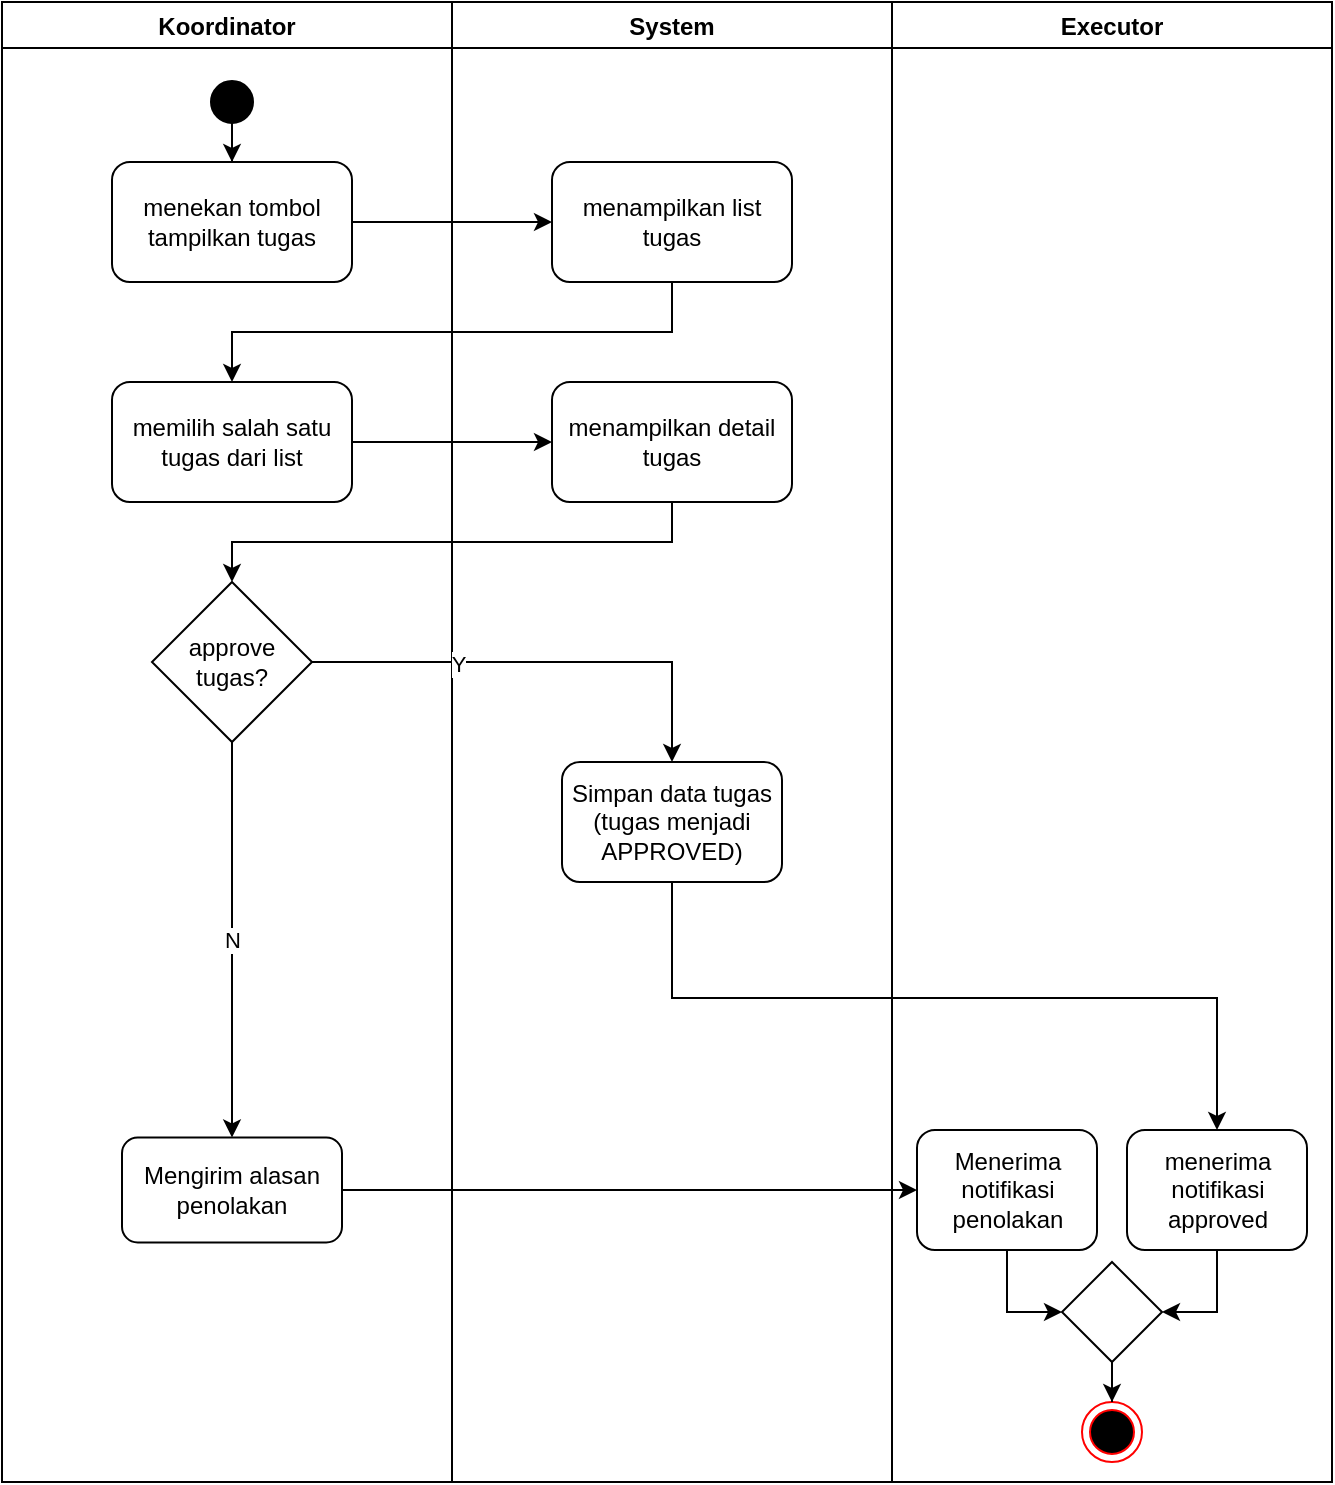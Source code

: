 <mxfile version="20.3.0" type="device"><diagram id="C5RBs43oDa-KdzZeNtuy" name="Page-1"><mxGraphModel dx="1597" dy="802" grid="1" gridSize="10" guides="1" tooltips="1" connect="1" arrows="1" fold="1" page="1" pageScale="1" pageWidth="827" pageHeight="1169" math="0" shadow="0"><root><mxCell id="WIyWlLk6GJQsqaUBKTNV-0"/><mxCell id="WIyWlLk6GJQsqaUBKTNV-1" parent="WIyWlLk6GJQsqaUBKTNV-0"/><mxCell id="cAwhZsbdI4KBjKKJbmW_-9" value="Executor" style="swimlane;" vertex="1" parent="WIyWlLk6GJQsqaUBKTNV-1"><mxGeometry x="540" y="20" width="220" height="740" as="geometry"/></mxCell><mxCell id="cAwhZsbdI4KBjKKJbmW_-13" value="N" style="edgeStyle=orthogonalEdgeStyle;rounded=0;orthogonalLoop=1;jettySize=auto;html=1;exitX=0.5;exitY=1;exitDx=0;exitDy=0;entryX=0.5;entryY=0;entryDx=0;entryDy=0;" edge="1" parent="cAwhZsbdI4KBjKKJbmW_-9" target="cAwhZsbdI4KBjKKJbmW_-12"><mxGeometry relative="1" as="geometry"><mxPoint x="135" y="370" as="sourcePoint"/></mxGeometry></mxCell><mxCell id="cAwhZsbdI4KBjKKJbmW_-23" style="edgeStyle=orthogonalEdgeStyle;rounded=0;orthogonalLoop=1;jettySize=auto;html=1;entryX=1;entryY=0.5;entryDx=0;entryDy=0;" edge="1" parent="cAwhZsbdI4KBjKKJbmW_-9" source="yhnIZTpvi-da1Elam6mU-28" target="cAwhZsbdI4KBjKKJbmW_-21"><mxGeometry relative="1" as="geometry"/></mxCell><mxCell id="yhnIZTpvi-da1Elam6mU-28" value="menerima notifikasi approved" style="rounded=1;whiteSpace=wrap;html=1;" parent="cAwhZsbdI4KBjKKJbmW_-9" vertex="1"><mxGeometry x="117.5" y="564" width="90" height="60" as="geometry"/></mxCell><mxCell id="cAwhZsbdI4KBjKKJbmW_-22" style="edgeStyle=orthogonalEdgeStyle;rounded=0;orthogonalLoop=1;jettySize=auto;html=1;entryX=0;entryY=0.5;entryDx=0;entryDy=0;" edge="1" parent="cAwhZsbdI4KBjKKJbmW_-9" source="yhnIZTpvi-da1Elam6mU-31" target="cAwhZsbdI4KBjKKJbmW_-21"><mxGeometry relative="1" as="geometry"/></mxCell><mxCell id="yhnIZTpvi-da1Elam6mU-31" value="Menerima notifikasi penolakan" style="rounded=1;whiteSpace=wrap;html=1;" parent="cAwhZsbdI4KBjKKJbmW_-9" vertex="1"><mxGeometry x="12.5" y="564" width="90" height="60" as="geometry"/></mxCell><mxCell id="yhnIZTpvi-da1Elam6mU-33" value="" style="ellipse;html=1;shape=endState;fillColor=#000000;strokeColor=#ff0000;" parent="cAwhZsbdI4KBjKKJbmW_-9" vertex="1"><mxGeometry x="95" y="700" width="30" height="30" as="geometry"/></mxCell><mxCell id="cAwhZsbdI4KBjKKJbmW_-24" style="edgeStyle=orthogonalEdgeStyle;rounded=0;orthogonalLoop=1;jettySize=auto;html=1;entryX=0.5;entryY=0;entryDx=0;entryDy=0;" edge="1" parent="cAwhZsbdI4KBjKKJbmW_-9" source="cAwhZsbdI4KBjKKJbmW_-21" target="yhnIZTpvi-da1Elam6mU-33"><mxGeometry relative="1" as="geometry"/></mxCell><mxCell id="cAwhZsbdI4KBjKKJbmW_-21" value="" style="rhombus;whiteSpace=wrap;html=1;" vertex="1" parent="cAwhZsbdI4KBjKKJbmW_-9"><mxGeometry x="85" y="630" width="50" height="50" as="geometry"/></mxCell><mxCell id="cAwhZsbdI4KBjKKJbmW_-4" value="System" style="swimlane;" vertex="1" parent="WIyWlLk6GJQsqaUBKTNV-1"><mxGeometry x="320" y="20" width="220" height="740" as="geometry"/></mxCell><mxCell id="cAwhZsbdI4KBjKKJbmW_-8" value="N" style="edgeStyle=orthogonalEdgeStyle;rounded=0;orthogonalLoop=1;jettySize=auto;html=1;exitX=0.5;exitY=1;exitDx=0;exitDy=0;entryX=0.5;entryY=0;entryDx=0;entryDy=0;" edge="1" parent="cAwhZsbdI4KBjKKJbmW_-4" target="cAwhZsbdI4KBjKKJbmW_-7"><mxGeometry relative="1" as="geometry"><mxPoint x="135" y="370" as="sourcePoint"/></mxGeometry></mxCell><mxCell id="yhnIZTpvi-da1Elam6mU-13" value="Simpan data tugas (tugas menjadi APPROVED)" style="rounded=1;whiteSpace=wrap;html=1;" parent="cAwhZsbdI4KBjKKJbmW_-4" vertex="1"><mxGeometry x="55" y="380" width="110" height="60" as="geometry"/></mxCell><mxCell id="yhnIZTpvi-da1Elam6mU-12" value="menampilkan list tugas" style="rounded=1;whiteSpace=wrap;html=1;" parent="cAwhZsbdI4KBjKKJbmW_-4" vertex="1"><mxGeometry x="50" y="80" width="120" height="60" as="geometry"/></mxCell><mxCell id="yhnIZTpvi-da1Elam6mU-37" value="menampilkan detail tugas" style="rounded=1;whiteSpace=wrap;html=1;" parent="cAwhZsbdI4KBjKKJbmW_-4" vertex="1"><mxGeometry x="50" y="190" width="120" height="60" as="geometry"/></mxCell><mxCell id="cAwhZsbdI4KBjKKJbmW_-1" value="Koordinator" style="swimlane;" vertex="1" parent="WIyWlLk6GJQsqaUBKTNV-1"><mxGeometry x="95" y="20" width="225" height="740" as="geometry"/></mxCell><mxCell id="cAwhZsbdI4KBjKKJbmW_-0" value="" style="strokeWidth=2;html=1;shape=mxgraph.flowchart.start_2;whiteSpace=wrap;fillColor=#000000;container=0;" vertex="1" parent="cAwhZsbdI4KBjKKJbmW_-1"><mxGeometry x="105" y="40" width="20" height="20" as="geometry"/></mxCell><mxCell id="yhnIZTpvi-da1Elam6mU-23" value="approve tugas?" style="rhombus;whiteSpace=wrap;html=1;" parent="cAwhZsbdI4KBjKKJbmW_-1" vertex="1"><mxGeometry x="75" y="290" width="80" height="80" as="geometry"/></mxCell><mxCell id="yhnIZTpvi-da1Elam6mU-14" value="Mengirim alasan penolakan" style="rounded=1;whiteSpace=wrap;html=1;" parent="cAwhZsbdI4KBjKKJbmW_-1" vertex="1"><mxGeometry x="60" y="567.75" width="110" height="52.5" as="geometry"/></mxCell><mxCell id="yhnIZTpvi-da1Elam6mU-25" value="N" style="edgeStyle=orthogonalEdgeStyle;rounded=0;orthogonalLoop=1;jettySize=auto;html=1;exitX=0.5;exitY=1;exitDx=0;exitDy=0;entryX=0.5;entryY=0;entryDx=0;entryDy=0;" parent="cAwhZsbdI4KBjKKJbmW_-1" source="yhnIZTpvi-da1Elam6mU-23" target="yhnIZTpvi-da1Elam6mU-14" edge="1"><mxGeometry relative="1" as="geometry"/></mxCell><mxCell id="yhnIZTpvi-da1Elam6mU-11" value="menekan tombol tampilkan tugas" style="rounded=1;whiteSpace=wrap;html=1;" parent="cAwhZsbdI4KBjKKJbmW_-1" vertex="1"><mxGeometry x="55" y="80" width="120" height="60" as="geometry"/></mxCell><mxCell id="cAwhZsbdI4KBjKKJbmW_-3" style="edgeStyle=orthogonalEdgeStyle;rounded=0;orthogonalLoop=1;jettySize=auto;html=1;" edge="1" parent="cAwhZsbdI4KBjKKJbmW_-1" source="cAwhZsbdI4KBjKKJbmW_-0" target="yhnIZTpvi-da1Elam6mU-11"><mxGeometry relative="1" as="geometry"/></mxCell><mxCell id="yhnIZTpvi-da1Elam6mU-36" value="memilih salah satu tugas dari list" style="rounded=1;whiteSpace=wrap;html=1;" parent="cAwhZsbdI4KBjKKJbmW_-1" vertex="1"><mxGeometry x="55" y="190" width="120" height="60" as="geometry"/></mxCell><mxCell id="yhnIZTpvi-da1Elam6mU-20" style="edgeStyle=orthogonalEdgeStyle;rounded=0;orthogonalLoop=1;jettySize=auto;html=1;exitX=1;exitY=0.5;exitDx=0;exitDy=0;entryX=0;entryY=0.5;entryDx=0;entryDy=0;" parent="WIyWlLk6GJQsqaUBKTNV-1" source="yhnIZTpvi-da1Elam6mU-11" target="yhnIZTpvi-da1Elam6mU-12" edge="1"><mxGeometry relative="1" as="geometry"/></mxCell><mxCell id="yhnIZTpvi-da1Elam6mU-38" style="edgeStyle=orthogonalEdgeStyle;rounded=0;orthogonalLoop=1;jettySize=auto;html=1;exitX=0.5;exitY=1;exitDx=0;exitDy=0;entryX=0.5;entryY=0;entryDx=0;entryDy=0;" parent="WIyWlLk6GJQsqaUBKTNV-1" source="yhnIZTpvi-da1Elam6mU-12" target="yhnIZTpvi-da1Elam6mU-36" edge="1"><mxGeometry relative="1" as="geometry"/></mxCell><mxCell id="yhnIZTpvi-da1Elam6mU-29" style="edgeStyle=orthogonalEdgeStyle;rounded=0;orthogonalLoop=1;jettySize=auto;html=1;exitX=0.5;exitY=1;exitDx=0;exitDy=0;entryX=0.5;entryY=0;entryDx=0;entryDy=0;" parent="WIyWlLk6GJQsqaUBKTNV-1" source="yhnIZTpvi-da1Elam6mU-13" target="yhnIZTpvi-da1Elam6mU-28" edge="1"><mxGeometry relative="1" as="geometry"><Array as="points"><mxPoint x="430" y="518"/><mxPoint x="702" y="518"/></Array></mxGeometry></mxCell><mxCell id="yhnIZTpvi-da1Elam6mU-32" style="edgeStyle=orthogonalEdgeStyle;rounded=0;orthogonalLoop=1;jettySize=auto;html=1;exitX=1;exitY=0.5;exitDx=0;exitDy=0;entryX=0;entryY=0.5;entryDx=0;entryDy=0;" parent="WIyWlLk6GJQsqaUBKTNV-1" source="yhnIZTpvi-da1Elam6mU-14" target="yhnIZTpvi-da1Elam6mU-31" edge="1"><mxGeometry relative="1" as="geometry"/></mxCell><mxCell id="yhnIZTpvi-da1Elam6mU-24" style="edgeStyle=orthogonalEdgeStyle;rounded=0;orthogonalLoop=1;jettySize=auto;html=1;exitX=1;exitY=0.5;exitDx=0;exitDy=0;entryX=0.5;entryY=0;entryDx=0;entryDy=0;" parent="WIyWlLk6GJQsqaUBKTNV-1" source="yhnIZTpvi-da1Elam6mU-23" target="yhnIZTpvi-da1Elam6mU-13" edge="1"><mxGeometry relative="1" as="geometry"/></mxCell><mxCell id="yhnIZTpvi-da1Elam6mU-26" value="Y" style="edgeLabel;html=1;align=center;verticalAlign=middle;resizable=0;points=[];" parent="yhnIZTpvi-da1Elam6mU-24" vertex="1" connectable="0"><mxGeometry x="-0.366" y="-1" relative="1" as="geometry"><mxPoint as="offset"/></mxGeometry></mxCell><mxCell id="yhnIZTpvi-da1Elam6mU-39" style="edgeStyle=orthogonalEdgeStyle;rounded=0;orthogonalLoop=1;jettySize=auto;html=1;exitX=1;exitY=0.5;exitDx=0;exitDy=0;entryX=0;entryY=0.5;entryDx=0;entryDy=0;" parent="WIyWlLk6GJQsqaUBKTNV-1" source="yhnIZTpvi-da1Elam6mU-36" target="yhnIZTpvi-da1Elam6mU-37" edge="1"><mxGeometry relative="1" as="geometry"/></mxCell><mxCell id="yhnIZTpvi-da1Elam6mU-40" style="edgeStyle=orthogonalEdgeStyle;rounded=0;orthogonalLoop=1;jettySize=auto;html=1;exitX=0.5;exitY=1;exitDx=0;exitDy=0;entryX=0.5;entryY=0;entryDx=0;entryDy=0;" parent="WIyWlLk6GJQsqaUBKTNV-1" source="yhnIZTpvi-da1Elam6mU-37" target="yhnIZTpvi-da1Elam6mU-23" edge="1"><mxGeometry relative="1" as="geometry"/></mxCell></root></mxGraphModel></diagram></mxfile>
